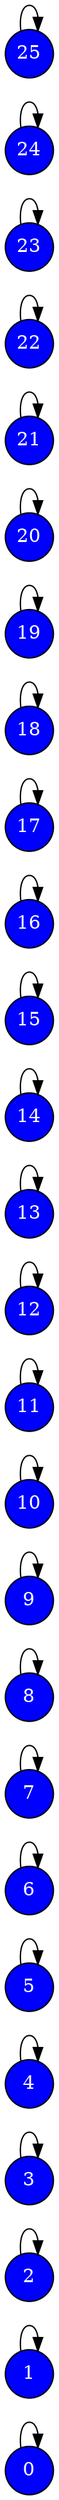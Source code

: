 digraph {node [shape="circle", style="filled", fillcolor="blue", fontcolor="#FFFFFF", margin="0.01"]; rankdir = "LR"; 0->0;1->1;2->2;3->3;4->4;5->5;6->6;7->7;8->8;9->9;10->10;11->11;12->12;13->13;14->14;15->15;16->16;17->17;18->18;19->19;20->20;21->21;22->22;23->23;24->24;25->25;}